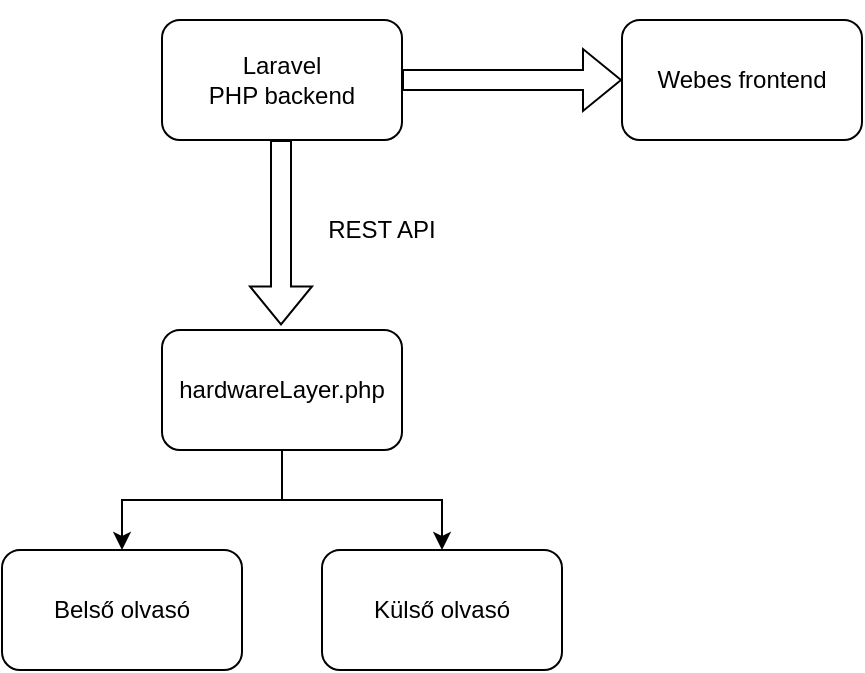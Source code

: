 <mxfile version="21.2.8" type="device">
  <diagram id="vzMh8M_eVgVNIFF011hd" name="Page-1">
    <mxGraphModel dx="1050" dy="629" grid="1" gridSize="10" guides="1" tooltips="1" connect="1" arrows="1" fold="1" page="1" pageScale="1" pageWidth="827" pageHeight="1169" math="0" shadow="0">
      <root>
        <mxCell id="0" />
        <mxCell id="1" parent="0" />
        <mxCell id="BWEoTR9H0YAar0ySR4cO-13" value="" style="shape=flexArrow;endArrow=classic;html=1;rounded=0;" parent="1" edge="1">
          <mxGeometry width="50" height="50" relative="1" as="geometry">
            <mxPoint x="440" y="290" as="sourcePoint" />
            <mxPoint x="550" y="290" as="targetPoint" />
          </mxGeometry>
        </mxCell>
        <mxCell id="BWEoTR9H0YAar0ySR4cO-6" value="" style="group" parent="1" vertex="1" connectable="0">
          <mxGeometry x="320" y="250" width="150" height="150" as="geometry" />
        </mxCell>
        <mxCell id="BWEoTR9H0YAar0ySR4cO-3" value="Laravel&lt;br&gt;PHP backend" style="rounded=1;whiteSpace=wrap;html=1;" parent="BWEoTR9H0YAar0ySR4cO-6" vertex="1">
          <mxGeometry y="10" width="120" height="60" as="geometry" />
        </mxCell>
        <mxCell id="BWEoTR9H0YAar0ySR4cO-9" value="" style="shape=flexArrow;endArrow=classic;html=1;rounded=0;" parent="BWEoTR9H0YAar0ySR4cO-6" edge="1">
          <mxGeometry width="50" height="50" relative="1" as="geometry">
            <mxPoint x="59.5" y="70" as="sourcePoint" />
            <mxPoint x="59.5" y="162.75" as="targetPoint" />
          </mxGeometry>
        </mxCell>
        <mxCell id="BWEoTR9H0YAar0ySR4cO-18" value="REST API" style="text;html=1;strokeColor=none;fillColor=none;align=center;verticalAlign=middle;whiteSpace=wrap;rounded=0;" parent="BWEoTR9H0YAar0ySR4cO-6" vertex="1">
          <mxGeometry x="70" y="100" width="80" height="30" as="geometry" />
        </mxCell>
        <mxCell id="BWEoTR9H0YAar0ySR4cO-16" value="Webes frontend" style="rounded=1;whiteSpace=wrap;html=1;" parent="1" vertex="1">
          <mxGeometry x="550" y="260" width="120" height="60" as="geometry" />
        </mxCell>
        <mxCell id="BWEoTR9H0YAar0ySR4cO-23" style="edgeStyle=orthogonalEdgeStyle;rounded=0;orthogonalLoop=1;jettySize=auto;html=1;exitX=0.5;exitY=1;exitDx=0;exitDy=0;entryX=0.5;entryY=0;entryDx=0;entryDy=0;" parent="1" source="BWEoTR9H0YAar0ySR4cO-20" target="BWEoTR9H0YAar0ySR4cO-21" edge="1">
          <mxGeometry relative="1" as="geometry" />
        </mxCell>
        <mxCell id="BWEoTR9H0YAar0ySR4cO-24" style="edgeStyle=orthogonalEdgeStyle;rounded=0;orthogonalLoop=1;jettySize=auto;html=1;exitX=0.5;exitY=1;exitDx=0;exitDy=0;" parent="1" source="BWEoTR9H0YAar0ySR4cO-20" target="BWEoTR9H0YAar0ySR4cO-22" edge="1">
          <mxGeometry relative="1" as="geometry" />
        </mxCell>
        <mxCell id="BWEoTR9H0YAar0ySR4cO-20" value="hardwareLayer.php" style="rounded=1;whiteSpace=wrap;html=1;" parent="1" vertex="1">
          <mxGeometry x="320" y="415" width="120" height="60" as="geometry" />
        </mxCell>
        <mxCell id="BWEoTR9H0YAar0ySR4cO-21" value="Belső olvasó" style="rounded=1;whiteSpace=wrap;html=1;" parent="1" vertex="1">
          <mxGeometry x="240" y="525" width="120" height="60" as="geometry" />
        </mxCell>
        <mxCell id="BWEoTR9H0YAar0ySR4cO-22" value="Külső olvasó" style="rounded=1;whiteSpace=wrap;html=1;" parent="1" vertex="1">
          <mxGeometry x="400" y="525" width="120" height="60" as="geometry" />
        </mxCell>
      </root>
    </mxGraphModel>
  </diagram>
</mxfile>
